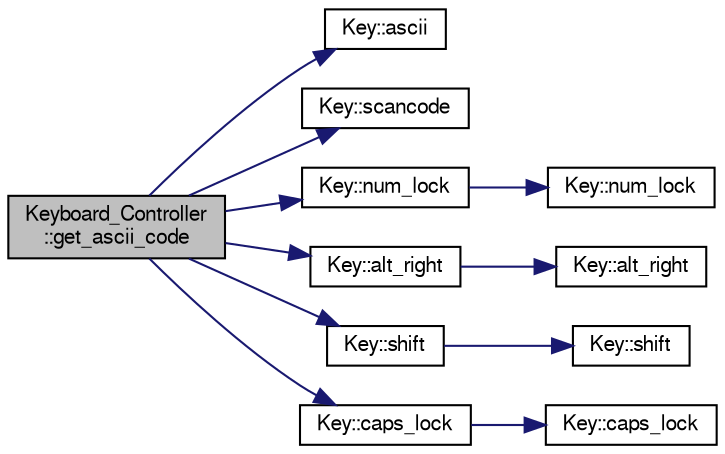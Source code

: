 digraph "Keyboard_Controller::get_ascii_code"
{
  bgcolor="transparent";
  edge [fontname="FreeSans",fontsize="10",labelfontname="FreeSans",labelfontsize="10"];
  node [fontname="FreeSans",fontsize="10",shape=record];
  rankdir="LR";
  Node1 [label="Keyboard_Controller\l::get_ascii_code",height=0.2,width=0.4,color="black", fillcolor="grey75", style="filled" fontcolor="black"];
  Node1 -> Node2 [color="midnightblue",fontsize="10",style="solid",fontname="FreeSans"];
  Node2 [label="Key::ascii",height=0.2,width=0.4,color="black",URL="$classKey.html#abb65ed9de2b4a8c24f557416b484df34",tooltip="set ascii value"];
  Node1 -> Node3 [color="midnightblue",fontsize="10",style="solid",fontname="FreeSans"];
  Node3 [label="Key::scancode",height=0.2,width=0.4,color="black",URL="$classKey.html#ae67075af1a5c0a7f585e8e61fc8515f8",tooltip="set scancode value"];
  Node1 -> Node4 [color="midnightblue",fontsize="10",style="solid",fontname="FreeSans"];
  Node4 [label="Key::num_lock",height=0.2,width=0.4,color="black",URL="$classKey.html#a4a8da77b0cb57bf89bffa3903c2f79ce"];
  Node4 -> Node5 [color="midnightblue",fontsize="10",style="solid",fontname="FreeSans"];
  Node5 [label="Key::num_lock",height=0.2,width=0.4,color="black",URL="$classKey.html#aab1b4f9446a6db6fc4a6a1f7824d51b5"];
  Node1 -> Node6 [color="midnightblue",fontsize="10",style="solid",fontname="FreeSans"];
  Node6 [label="Key::alt_right",height=0.2,width=0.4,color="black",URL="$classKey.html#af4fa809960860523573abd695e3f8fbe"];
  Node6 -> Node7 [color="midnightblue",fontsize="10",style="solid",fontname="FreeSans"];
  Node7 [label="Key::alt_right",height=0.2,width=0.4,color="black",URL="$classKey.html#af12fb21a12c35fb89f6ff43db96759ba"];
  Node1 -> Node8 [color="midnightblue",fontsize="10",style="solid",fontname="FreeSans"];
  Node8 [label="Key::shift",height=0.2,width=0.4,color="black",URL="$classKey.html#a62e735f4121d8984d994a508bdd6a74b"];
  Node8 -> Node9 [color="midnightblue",fontsize="10",style="solid",fontname="FreeSans"];
  Node9 [label="Key::shift",height=0.2,width=0.4,color="black",URL="$classKey.html#a19b48c665bdda438c55de7399eb4a631"];
  Node1 -> Node10 [color="midnightblue",fontsize="10",style="solid",fontname="FreeSans"];
  Node10 [label="Key::caps_lock",height=0.2,width=0.4,color="black",URL="$classKey.html#a45fb60e270f30b9f23e28259e851b14a"];
  Node10 -> Node11 [color="midnightblue",fontsize="10",style="solid",fontname="FreeSans"];
  Node11 [label="Key::caps_lock",height=0.2,width=0.4,color="black",URL="$classKey.html#a8a4da1819e66bb141c4dea2934845fab"];
}
